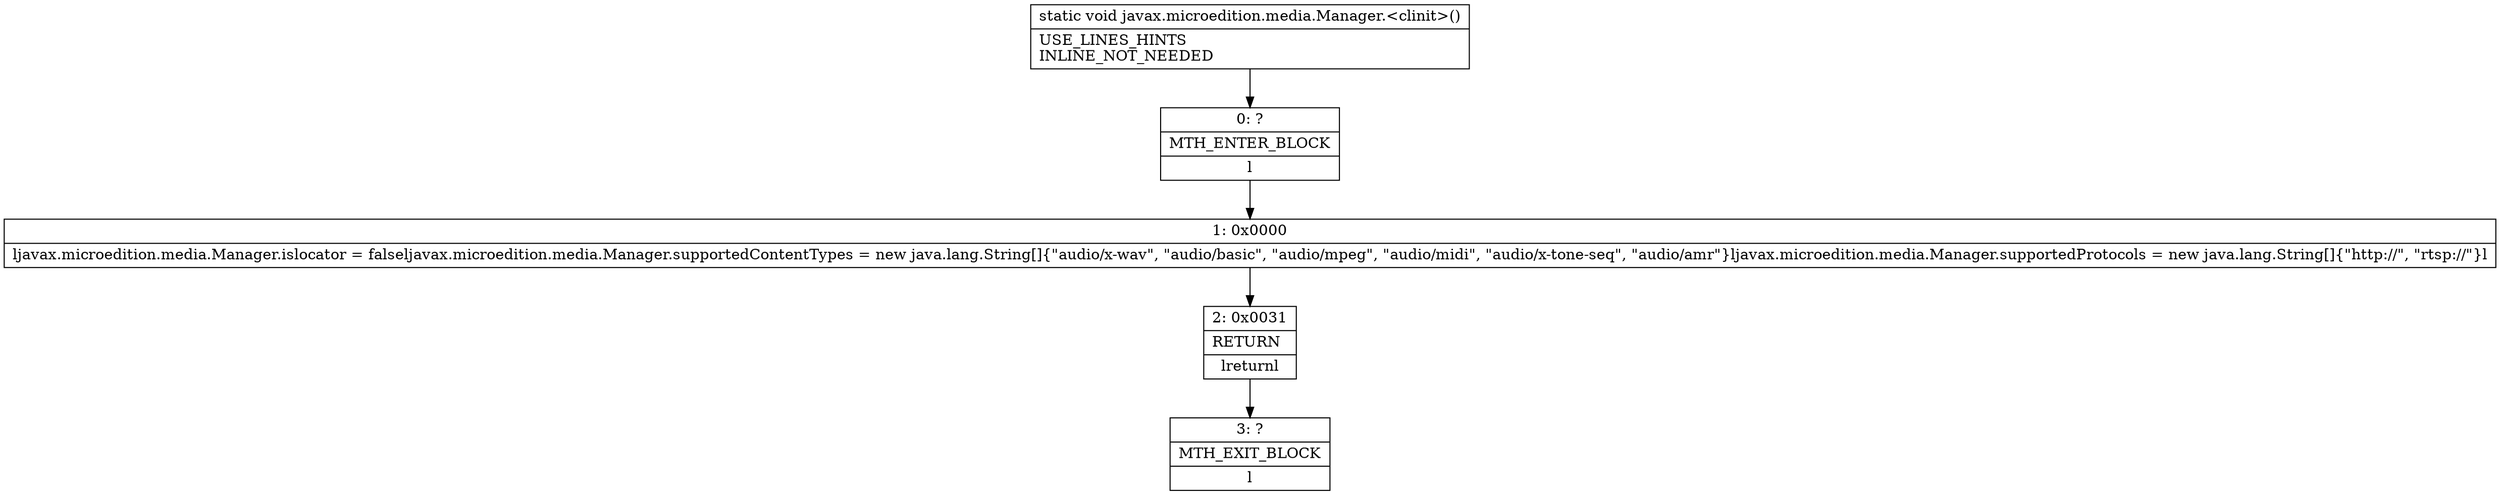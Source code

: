 digraph "CFG forjavax.microedition.media.Manager.\<clinit\>()V" {
Node_0 [shape=record,label="{0\:\ ?|MTH_ENTER_BLOCK\l|l}"];
Node_1 [shape=record,label="{1\:\ 0x0000|ljavax.microedition.media.Manager.islocator = falseljavax.microedition.media.Manager.supportedContentTypes = new java.lang.String[]\{\"audio\/x\-wav\", \"audio\/basic\", \"audio\/mpeg\", \"audio\/midi\", \"audio\/x\-tone\-seq\", \"audio\/amr\"\}ljavax.microedition.media.Manager.supportedProtocols = new java.lang.String[]\{\"http:\/\/\", \"rtsp:\/\/\"\}l}"];
Node_2 [shape=record,label="{2\:\ 0x0031|RETURN\l|lreturnl}"];
Node_3 [shape=record,label="{3\:\ ?|MTH_EXIT_BLOCK\l|l}"];
MethodNode[shape=record,label="{static void javax.microedition.media.Manager.\<clinit\>()  | USE_LINES_HINTS\lINLINE_NOT_NEEDED\l}"];
MethodNode -> Node_0;
Node_0 -> Node_1;
Node_1 -> Node_2;
Node_2 -> Node_3;
}

